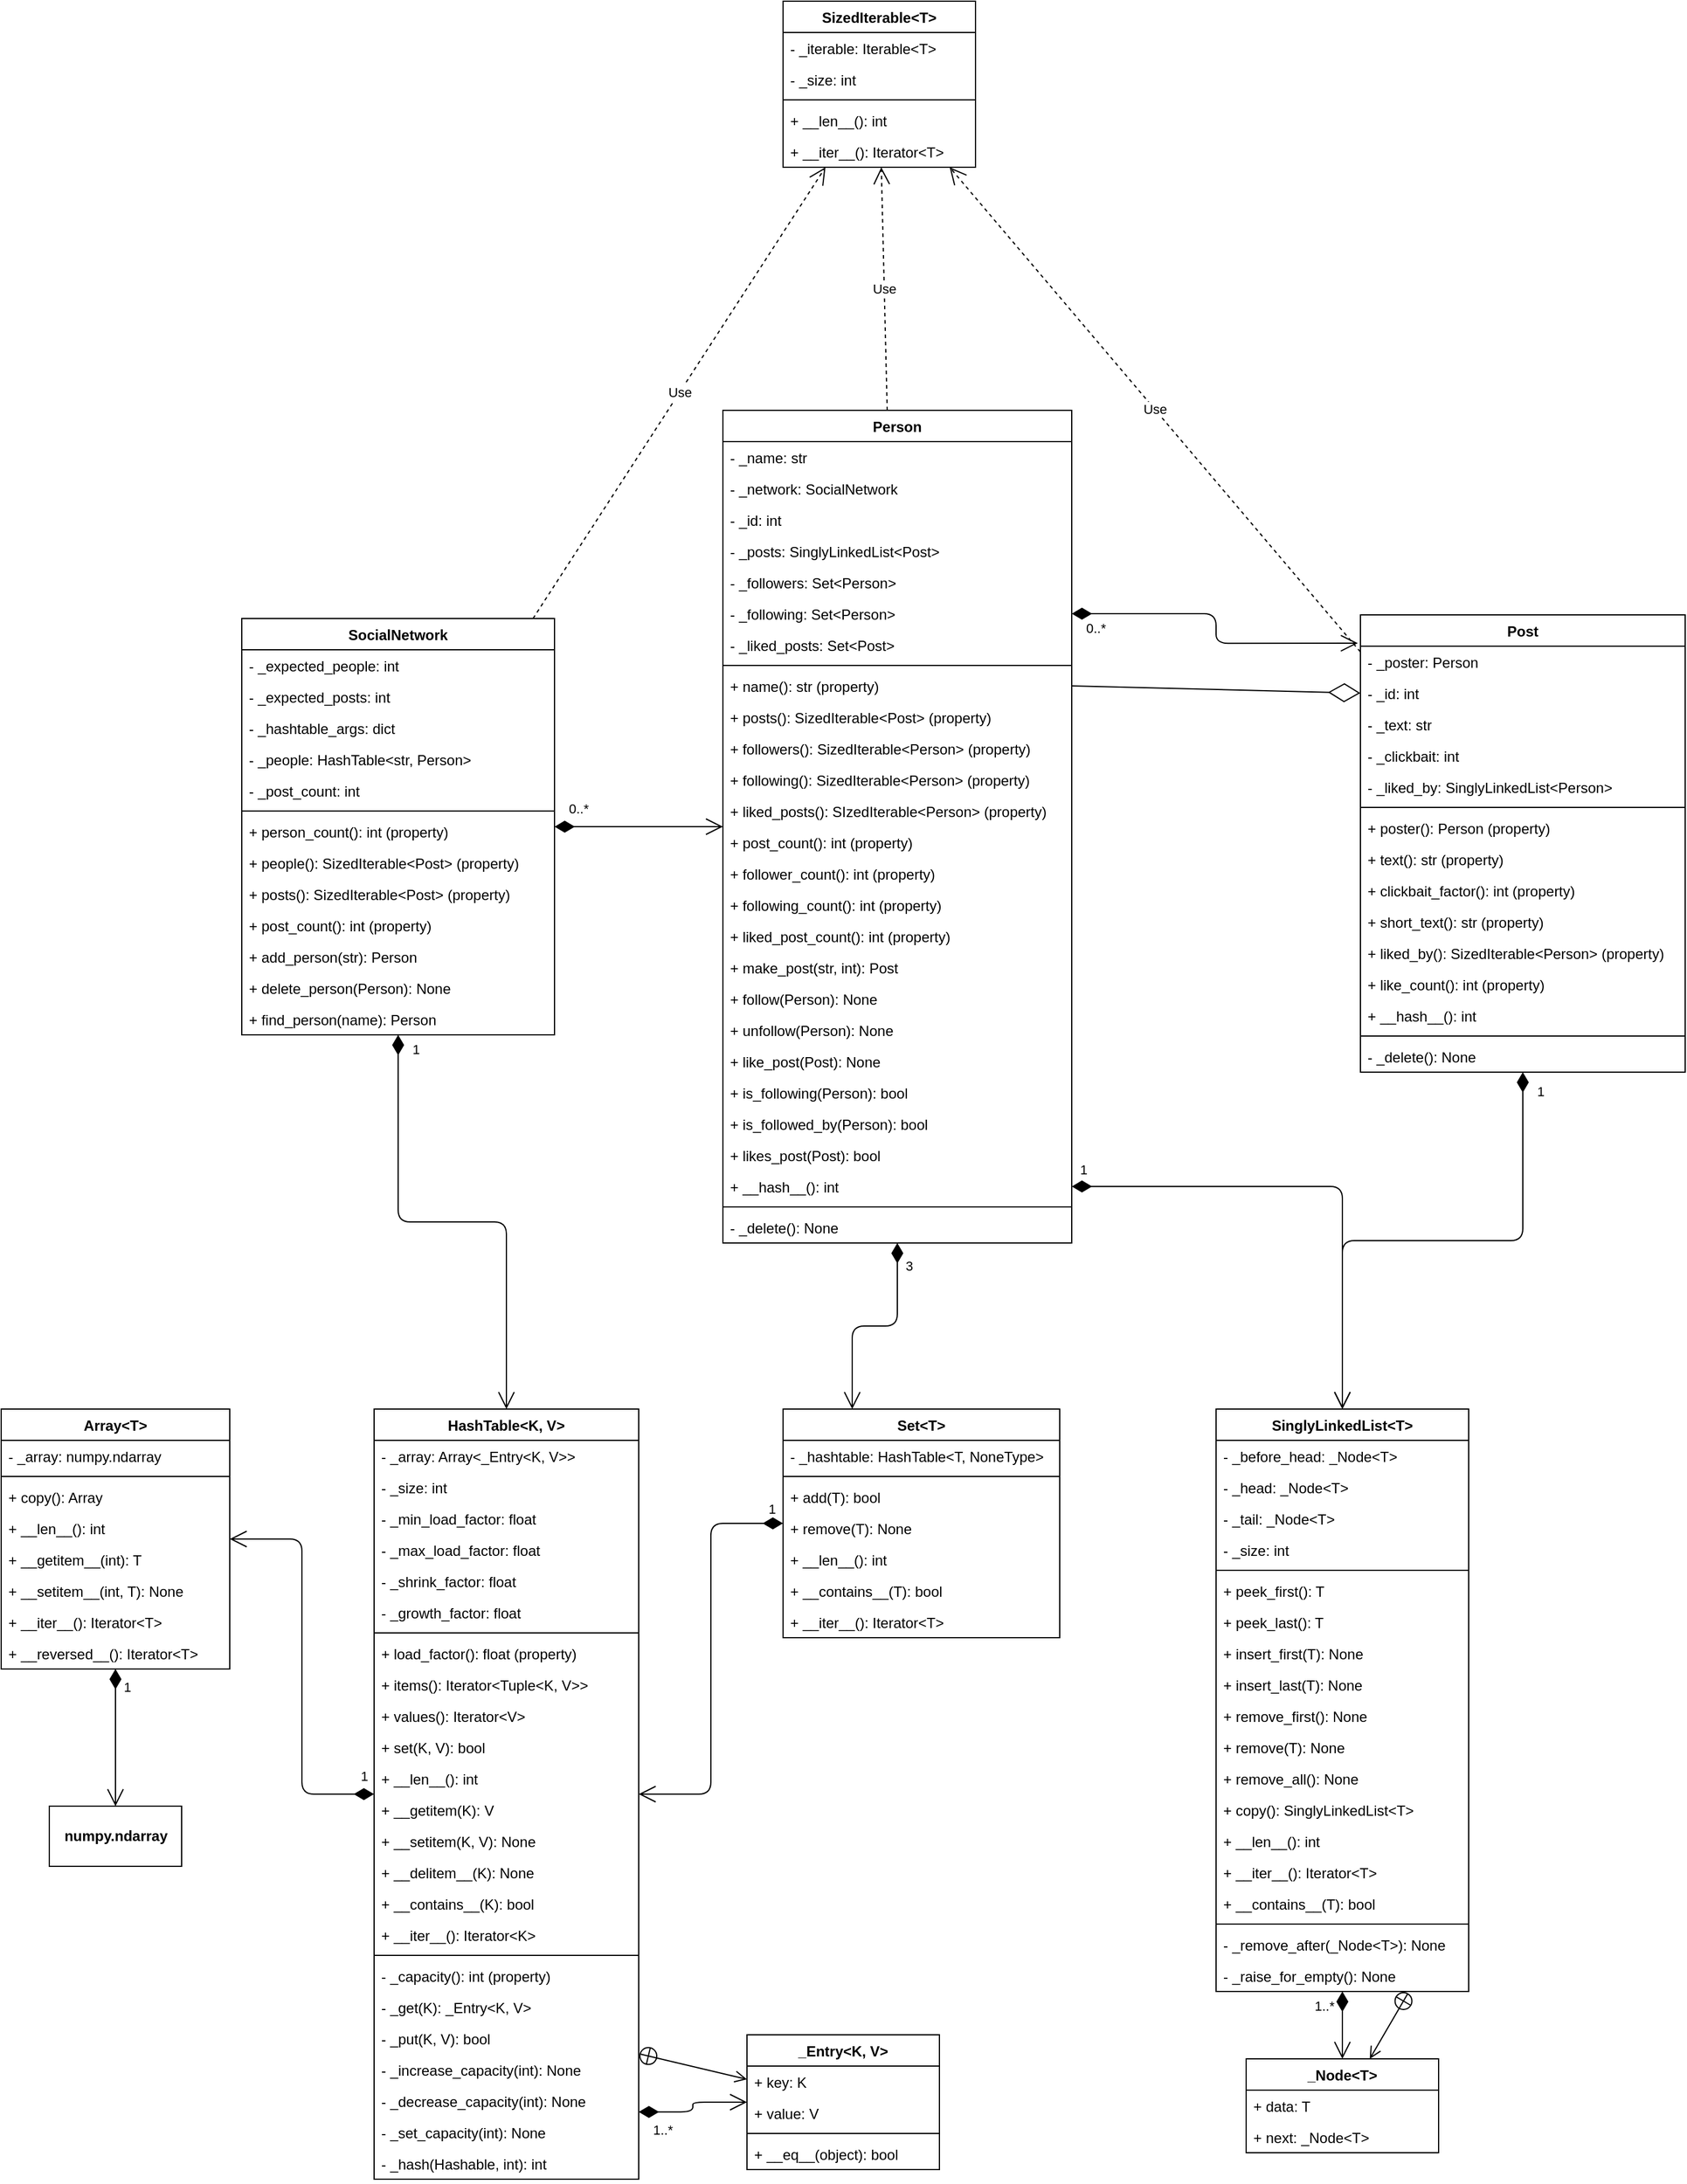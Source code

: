 <mxfile version="12.1.3" type="device" pages="1"><diagram id="WPP_JRbL6GSi4XcE4mVv" name="Page-1"><mxGraphModel dx="1750" dy="3039" grid="1" gridSize="10" guides="1" tooltips="1" connect="1" arrows="1" fold="1" page="1" pageScale="1" pageWidth="1654" pageHeight="1169" math="0" shadow="0"><root><mxCell id="0"/><mxCell id="1" parent="0"/><mxCell id="xbD-r_3EneXVvowaUuk--1" value="Array&lt;T&gt;" style="swimlane;fontStyle=1;align=center;verticalAlign=top;childLayout=stackLayout;horizontal=1;startSize=26;horizontalStack=0;resizeParent=1;resizeParentMax=0;resizeLast=0;collapsible=1;marginBottom=0;" parent="1" vertex="1"><mxGeometry x="130" y="480" width="190" height="216" as="geometry"/></mxCell><mxCell id="xbD-r_3EneXVvowaUuk--2" value="- _array: numpy.ndarray" style="text;strokeColor=none;fillColor=none;align=left;verticalAlign=top;spacingLeft=4;spacingRight=4;overflow=hidden;rotatable=0;points=[[0,0.5],[1,0.5]];portConstraint=eastwest;" parent="xbD-r_3EneXVvowaUuk--1" vertex="1"><mxGeometry y="26" width="190" height="26" as="geometry"/></mxCell><mxCell id="xbD-r_3EneXVvowaUuk--3" value="" style="line;strokeWidth=1;fillColor=none;align=left;verticalAlign=middle;spacingTop=-1;spacingLeft=3;spacingRight=3;rotatable=0;labelPosition=right;points=[];portConstraint=eastwest;" parent="xbD-r_3EneXVvowaUuk--1" vertex="1"><mxGeometry y="52" width="190" height="8" as="geometry"/></mxCell><mxCell id="xbD-r_3EneXVvowaUuk--4" value="+ copy(): Array" style="text;strokeColor=none;fillColor=none;align=left;verticalAlign=top;spacingLeft=4;spacingRight=4;overflow=hidden;rotatable=0;points=[[0,0.5],[1,0.5]];portConstraint=eastwest;" parent="xbD-r_3EneXVvowaUuk--1" vertex="1"><mxGeometry y="60" width="190" height="26" as="geometry"/></mxCell><mxCell id="xbD-r_3EneXVvowaUuk--5" value="+ __len__(): int" style="text;strokeColor=none;fillColor=none;align=left;verticalAlign=top;spacingLeft=4;spacingRight=4;overflow=hidden;rotatable=0;points=[[0,0.5],[1,0.5]];portConstraint=eastwest;" parent="xbD-r_3EneXVvowaUuk--1" vertex="1"><mxGeometry y="86" width="190" height="26" as="geometry"/></mxCell><mxCell id="xbD-r_3EneXVvowaUuk--6" value="+ __getitem__(int): T" style="text;strokeColor=none;fillColor=none;align=left;verticalAlign=top;spacingLeft=4;spacingRight=4;overflow=hidden;rotatable=0;points=[[0,0.5],[1,0.5]];portConstraint=eastwest;" parent="xbD-r_3EneXVvowaUuk--1" vertex="1"><mxGeometry y="112" width="190" height="26" as="geometry"/></mxCell><mxCell id="xbD-r_3EneXVvowaUuk--7" value="+ __setitem__(int, T): None" style="text;strokeColor=none;fillColor=none;align=left;verticalAlign=top;spacingLeft=4;spacingRight=4;overflow=hidden;rotatable=0;points=[[0,0.5],[1,0.5]];portConstraint=eastwest;" parent="xbD-r_3EneXVvowaUuk--1" vertex="1"><mxGeometry y="138" width="190" height="26" as="geometry"/></mxCell><mxCell id="xbD-r_3EneXVvowaUuk--8" value="+ __iter__(): Iterator&lt;T&gt;" style="text;strokeColor=none;fillColor=none;align=left;verticalAlign=top;spacingLeft=4;spacingRight=4;overflow=hidden;rotatable=0;points=[[0,0.5],[1,0.5]];portConstraint=eastwest;" parent="xbD-r_3EneXVvowaUuk--1" vertex="1"><mxGeometry y="164" width="190" height="26" as="geometry"/></mxCell><mxCell id="xbD-r_3EneXVvowaUuk--9" value="+ __reversed__(): Iterator&lt;T&gt;" style="text;strokeColor=none;fillColor=none;align=left;verticalAlign=top;spacingLeft=4;spacingRight=4;overflow=hidden;rotatable=0;points=[[0,0.5],[1,0.5]];portConstraint=eastwest;" parent="xbD-r_3EneXVvowaUuk--1" vertex="1"><mxGeometry y="190" width="190" height="26" as="geometry"/></mxCell><mxCell id="xbD-r_3EneXVvowaUuk--11" value="&lt;b&gt;numpy.ndarray&lt;/b&gt;" style="html=1;" parent="1" vertex="1"><mxGeometry x="170" y="810" width="110" height="50" as="geometry"/></mxCell><mxCell id="xbD-r_3EneXVvowaUuk--12" value="1" style="endArrow=open;html=1;endSize=12;startArrow=diamondThin;startSize=14;startFill=1;edgeStyle=orthogonalEdgeStyle;align=left;verticalAlign=bottom;" parent="1" source="xbD-r_3EneXVvowaUuk--1" target="xbD-r_3EneXVvowaUuk--11" edge="1"><mxGeometry x="-0.579" y="5" relative="1" as="geometry"><mxPoint x="90" y="440" as="sourcePoint"/><mxPoint x="250" y="440" as="targetPoint"/><mxPoint as="offset"/></mxGeometry></mxCell><mxCell id="xbD-r_3EneXVvowaUuk--13" value="_Entry&lt;K, V&gt;" style="swimlane;fontStyle=1;align=center;verticalAlign=top;childLayout=stackLayout;horizontal=1;startSize=26;horizontalStack=0;resizeParent=1;resizeParentMax=0;resizeLast=0;collapsible=1;marginBottom=0;" parent="1" vertex="1"><mxGeometry x="750" y="1000" width="160" height="112" as="geometry"/></mxCell><mxCell id="xbD-r_3EneXVvowaUuk--14" value="+ key: K" style="text;strokeColor=none;fillColor=none;align=left;verticalAlign=top;spacingLeft=4;spacingRight=4;overflow=hidden;rotatable=0;points=[[0,0.5],[1,0.5]];portConstraint=eastwest;" parent="xbD-r_3EneXVvowaUuk--13" vertex="1"><mxGeometry y="26" width="160" height="26" as="geometry"/></mxCell><mxCell id="xbD-r_3EneXVvowaUuk--17" value="+ value: V" style="text;strokeColor=none;fillColor=none;align=left;verticalAlign=top;spacingLeft=4;spacingRight=4;overflow=hidden;rotatable=0;points=[[0,0.5],[1,0.5]];portConstraint=eastwest;" parent="xbD-r_3EneXVvowaUuk--13" vertex="1"><mxGeometry y="52" width="160" height="26" as="geometry"/></mxCell><mxCell id="xbD-r_3EneXVvowaUuk--15" value="" style="line;strokeWidth=1;fillColor=none;align=left;verticalAlign=middle;spacingTop=-1;spacingLeft=3;spacingRight=3;rotatable=0;labelPosition=right;points=[];portConstraint=eastwest;" parent="xbD-r_3EneXVvowaUuk--13" vertex="1"><mxGeometry y="78" width="160" height="8" as="geometry"/></mxCell><mxCell id="xbD-r_3EneXVvowaUuk--16" value="+ __eq__(object): bool" style="text;strokeColor=none;fillColor=none;align=left;verticalAlign=top;spacingLeft=4;spacingRight=4;overflow=hidden;rotatable=0;points=[[0,0.5],[1,0.5]];portConstraint=eastwest;" parent="xbD-r_3EneXVvowaUuk--13" vertex="1"><mxGeometry y="86" width="160" height="26" as="geometry"/></mxCell><mxCell id="xbD-r_3EneXVvowaUuk--18" value="HashTable&lt;K, V&gt;" style="swimlane;fontStyle=1;align=center;verticalAlign=top;childLayout=stackLayout;horizontal=1;startSize=26;horizontalStack=0;resizeParent=1;resizeParentMax=0;resizeLast=0;collapsible=1;marginBottom=0;" parent="1" vertex="1"><mxGeometry x="440" y="480" width="220" height="640" as="geometry"/></mxCell><mxCell id="xbD-r_3EneXVvowaUuk--19" value="- _array: Array&lt;_Entry&lt;K, V&gt;&gt;" style="text;strokeColor=none;fillColor=none;align=left;verticalAlign=top;spacingLeft=4;spacingRight=4;overflow=hidden;rotatable=0;points=[[0,0.5],[1,0.5]];portConstraint=eastwest;" parent="xbD-r_3EneXVvowaUuk--18" vertex="1"><mxGeometry y="26" width="220" height="26" as="geometry"/></mxCell><mxCell id="xbD-r_3EneXVvowaUuk--24" value="- _size: int" style="text;strokeColor=none;fillColor=none;align=left;verticalAlign=top;spacingLeft=4;spacingRight=4;overflow=hidden;rotatable=0;points=[[0,0.5],[1,0.5]];portConstraint=eastwest;" parent="xbD-r_3EneXVvowaUuk--18" vertex="1"><mxGeometry y="52" width="220" height="26" as="geometry"/></mxCell><mxCell id="xbD-r_3EneXVvowaUuk--25" value="- _min_load_factor: float" style="text;strokeColor=none;fillColor=none;align=left;verticalAlign=top;spacingLeft=4;spacingRight=4;overflow=hidden;rotatable=0;points=[[0,0.5],[1,0.5]];portConstraint=eastwest;" parent="xbD-r_3EneXVvowaUuk--18" vertex="1"><mxGeometry y="78" width="220" height="26" as="geometry"/></mxCell><mxCell id="xbD-r_3EneXVvowaUuk--27" value="- _max_load_factor: float" style="text;strokeColor=none;fillColor=none;align=left;verticalAlign=top;spacingLeft=4;spacingRight=4;overflow=hidden;rotatable=0;points=[[0,0.5],[1,0.5]];portConstraint=eastwest;" parent="xbD-r_3EneXVvowaUuk--18" vertex="1"><mxGeometry y="104" width="220" height="26" as="geometry"/></mxCell><mxCell id="xbD-r_3EneXVvowaUuk--26" value="- _shrink_factor: float" style="text;strokeColor=none;fillColor=none;align=left;verticalAlign=top;spacingLeft=4;spacingRight=4;overflow=hidden;rotatable=0;points=[[0,0.5],[1,0.5]];portConstraint=eastwest;" parent="xbD-r_3EneXVvowaUuk--18" vertex="1"><mxGeometry y="130" width="220" height="26" as="geometry"/></mxCell><mxCell id="xbD-r_3EneXVvowaUuk--28" value="- _growth_factor: float" style="text;strokeColor=none;fillColor=none;align=left;verticalAlign=top;spacingLeft=4;spacingRight=4;overflow=hidden;rotatable=0;points=[[0,0.5],[1,0.5]];portConstraint=eastwest;" parent="xbD-r_3EneXVvowaUuk--18" vertex="1"><mxGeometry y="156" width="220" height="26" as="geometry"/></mxCell><mxCell id="xbD-r_3EneXVvowaUuk--20" value="" style="line;strokeWidth=1;fillColor=none;align=left;verticalAlign=middle;spacingTop=-1;spacingLeft=3;spacingRight=3;rotatable=0;labelPosition=right;points=[];portConstraint=eastwest;" parent="xbD-r_3EneXVvowaUuk--18" vertex="1"><mxGeometry y="182" width="220" height="8" as="geometry"/></mxCell><mxCell id="xbD-r_3EneXVvowaUuk--21" value="+ load_factor(): float (property)" style="text;strokeColor=none;fillColor=none;align=left;verticalAlign=top;spacingLeft=4;spacingRight=4;overflow=hidden;rotatable=0;points=[[0,0.5],[1,0.5]];portConstraint=eastwest;" parent="xbD-r_3EneXVvowaUuk--18" vertex="1"><mxGeometry y="190" width="220" height="26" as="geometry"/></mxCell><mxCell id="xbD-r_3EneXVvowaUuk--29" value="+ items(): Iterator&lt;Tuple&lt;K, V&gt;&gt;" style="text;strokeColor=none;fillColor=none;align=left;verticalAlign=top;spacingLeft=4;spacingRight=4;overflow=hidden;rotatable=0;points=[[0,0.5],[1,0.5]];portConstraint=eastwest;" parent="xbD-r_3EneXVvowaUuk--18" vertex="1"><mxGeometry y="216" width="220" height="26" as="geometry"/></mxCell><mxCell id="xbD-r_3EneXVvowaUuk--30" value="+ values(): Iterator&lt;V&gt;" style="text;strokeColor=none;fillColor=none;align=left;verticalAlign=top;spacingLeft=4;spacingRight=4;overflow=hidden;rotatable=0;points=[[0,0.5],[1,0.5]];portConstraint=eastwest;" parent="xbD-r_3EneXVvowaUuk--18" vertex="1"><mxGeometry y="242" width="220" height="26" as="geometry"/></mxCell><mxCell id="xbD-r_3EneXVvowaUuk--31" value="+ set(K, V): bool" style="text;strokeColor=none;fillColor=none;align=left;verticalAlign=top;spacingLeft=4;spacingRight=4;overflow=hidden;rotatable=0;points=[[0,0.5],[1,0.5]];portConstraint=eastwest;" parent="xbD-r_3EneXVvowaUuk--18" vertex="1"><mxGeometry y="268" width="220" height="26" as="geometry"/></mxCell><mxCell id="xbD-r_3EneXVvowaUuk--32" value="+ __len__(): int" style="text;strokeColor=none;fillColor=none;align=left;verticalAlign=top;spacingLeft=4;spacingRight=4;overflow=hidden;rotatable=0;points=[[0,0.5],[1,0.5]];portConstraint=eastwest;" parent="xbD-r_3EneXVvowaUuk--18" vertex="1"><mxGeometry y="294" width="220" height="26" as="geometry"/></mxCell><mxCell id="xbD-r_3EneXVvowaUuk--33" value="+ __getitem(K): V" style="text;strokeColor=none;fillColor=none;align=left;verticalAlign=top;spacingLeft=4;spacingRight=4;overflow=hidden;rotatable=0;points=[[0,0.5],[1,0.5]];portConstraint=eastwest;" parent="xbD-r_3EneXVvowaUuk--18" vertex="1"><mxGeometry y="320" width="220" height="26" as="geometry"/></mxCell><mxCell id="xbD-r_3EneXVvowaUuk--34" value="+ __setitem(K, V): None" style="text;strokeColor=none;fillColor=none;align=left;verticalAlign=top;spacingLeft=4;spacingRight=4;overflow=hidden;rotatable=0;points=[[0,0.5],[1,0.5]];portConstraint=eastwest;" parent="xbD-r_3EneXVvowaUuk--18" vertex="1"><mxGeometry y="346" width="220" height="26" as="geometry"/></mxCell><mxCell id="xbD-r_3EneXVvowaUuk--35" value="+ __delitem__(K): None" style="text;strokeColor=none;fillColor=none;align=left;verticalAlign=top;spacingLeft=4;spacingRight=4;overflow=hidden;rotatable=0;points=[[0,0.5],[1,0.5]];portConstraint=eastwest;" parent="xbD-r_3EneXVvowaUuk--18" vertex="1"><mxGeometry y="372" width="220" height="26" as="geometry"/></mxCell><mxCell id="xbD-r_3EneXVvowaUuk--36" value="+ __contains__(K): bool" style="text;strokeColor=none;fillColor=none;align=left;verticalAlign=top;spacingLeft=4;spacingRight=4;overflow=hidden;rotatable=0;points=[[0,0.5],[1,0.5]];portConstraint=eastwest;" parent="xbD-r_3EneXVvowaUuk--18" vertex="1"><mxGeometry y="398" width="220" height="26" as="geometry"/></mxCell><mxCell id="xbD-r_3EneXVvowaUuk--37" value="+ __iter__(): Iterator&lt;K&gt;" style="text;strokeColor=none;fillColor=none;align=left;verticalAlign=top;spacingLeft=4;spacingRight=4;overflow=hidden;rotatable=0;points=[[0,0.5],[1,0.5]];portConstraint=eastwest;" parent="xbD-r_3EneXVvowaUuk--18" vertex="1"><mxGeometry y="424" width="220" height="26" as="geometry"/></mxCell><mxCell id="Fyd6Sdb9RdVD-wltnx4k-40" value="" style="line;strokeWidth=1;fillColor=none;align=left;verticalAlign=middle;spacingTop=-1;spacingLeft=3;spacingRight=3;rotatable=0;labelPosition=right;points=[];portConstraint=eastwest;" vertex="1" parent="xbD-r_3EneXVvowaUuk--18"><mxGeometry y="450" width="220" height="8" as="geometry"/></mxCell><mxCell id="xbD-r_3EneXVvowaUuk--38" value="- _capacity(): int (property)" style="text;strokeColor=none;fillColor=none;align=left;verticalAlign=top;spacingLeft=4;spacingRight=4;overflow=hidden;rotatable=0;points=[[0,0.5],[1,0.5]];portConstraint=eastwest;" parent="xbD-r_3EneXVvowaUuk--18" vertex="1"><mxGeometry y="458" width="220" height="26" as="geometry"/></mxCell><mxCell id="xbD-r_3EneXVvowaUuk--39" value="- _get(K): _Entry&lt;K, V&gt;" style="text;strokeColor=none;fillColor=none;align=left;verticalAlign=top;spacingLeft=4;spacingRight=4;overflow=hidden;rotatable=0;points=[[0,0.5],[1,0.5]];portConstraint=eastwest;" parent="xbD-r_3EneXVvowaUuk--18" vertex="1"><mxGeometry y="484" width="220" height="26" as="geometry"/></mxCell><mxCell id="xbD-r_3EneXVvowaUuk--40" value="- _put(K, V): bool" style="text;strokeColor=none;fillColor=none;align=left;verticalAlign=top;spacingLeft=4;spacingRight=4;overflow=hidden;rotatable=0;points=[[0,0.5],[1,0.5]];portConstraint=eastwest;" parent="xbD-r_3EneXVvowaUuk--18" vertex="1"><mxGeometry y="510" width="220" height="26" as="geometry"/></mxCell><mxCell id="xbD-r_3EneXVvowaUuk--41" value="- _increase_capacity(int): None" style="text;strokeColor=none;fillColor=none;align=left;verticalAlign=top;spacingLeft=4;spacingRight=4;overflow=hidden;rotatable=0;points=[[0,0.5],[1,0.5]];portConstraint=eastwest;" parent="xbD-r_3EneXVvowaUuk--18" vertex="1"><mxGeometry y="536" width="220" height="26" as="geometry"/></mxCell><mxCell id="xbD-r_3EneXVvowaUuk--42" value="- _decrease_capacity(int): None" style="text;strokeColor=none;fillColor=none;align=left;verticalAlign=top;spacingLeft=4;spacingRight=4;overflow=hidden;rotatable=0;points=[[0,0.5],[1,0.5]];portConstraint=eastwest;" parent="xbD-r_3EneXVvowaUuk--18" vertex="1"><mxGeometry y="562" width="220" height="26" as="geometry"/></mxCell><mxCell id="xbD-r_3EneXVvowaUuk--43" value="- _set_capacity(int): None" style="text;strokeColor=none;fillColor=none;align=left;verticalAlign=top;spacingLeft=4;spacingRight=4;overflow=hidden;rotatable=0;points=[[0,0.5],[1,0.5]];portConstraint=eastwest;" parent="xbD-r_3EneXVvowaUuk--18" vertex="1"><mxGeometry y="588" width="220" height="26" as="geometry"/></mxCell><mxCell id="xbD-r_3EneXVvowaUuk--44" value="- _hash(Hashable, int): int" style="text;strokeColor=none;fillColor=none;align=left;verticalAlign=top;spacingLeft=4;spacingRight=4;overflow=hidden;rotatable=0;points=[[0,0.5],[1,0.5]];portConstraint=eastwest;" parent="xbD-r_3EneXVvowaUuk--18" vertex="1"><mxGeometry y="614" width="220" height="26" as="geometry"/></mxCell><mxCell id="xbD-r_3EneXVvowaUuk--22" value="" style="endArrow=open;startArrow=circlePlus;endFill=0;startFill=0;endSize=8;html=1;exitX=1.001;exitY=-0.008;exitDx=0;exitDy=0;exitPerimeter=0;" parent="1" source="xbD-r_3EneXVvowaUuk--41" target="xbD-r_3EneXVvowaUuk--13" edge="1"><mxGeometry width="160" relative="1" as="geometry"><mxPoint x="170" y="440" as="sourcePoint"/><mxPoint x="330" y="440" as="targetPoint"/></mxGeometry></mxCell><mxCell id="xbD-r_3EneXVvowaUuk--23" value="1" style="endArrow=open;html=1;endSize=12;startArrow=diamondThin;startSize=14;startFill=1;edgeStyle=orthogonalEdgeStyle;align=left;verticalAlign=bottom;" parent="1" source="xbD-r_3EneXVvowaUuk--18" target="xbD-r_3EneXVvowaUuk--1" edge="1"><mxGeometry x="-0.923" y="-6" relative="1" as="geometry"><mxPoint x="170" y="450" as="sourcePoint"/><mxPoint x="330" y="450" as="targetPoint"/><mxPoint as="offset"/></mxGeometry></mxCell><mxCell id="xbD-r_3EneXVvowaUuk--45" value="1..*" style="endArrow=open;html=1;endSize=12;startArrow=diamondThin;startSize=14;startFill=1;edgeStyle=orthogonalEdgeStyle;align=left;verticalAlign=bottom;exitX=1;exitY=0.849;exitDx=0;exitDy=0;exitPerimeter=0;" parent="1" source="xbD-r_3EneXVvowaUuk--42" target="xbD-r_3EneXVvowaUuk--13" edge="1"><mxGeometry x="-0.782" y="-24" relative="1" as="geometry"><mxPoint x="440" y="1000" as="sourcePoint"/><mxPoint x="620" y="270" as="targetPoint"/><mxPoint as="offset"/></mxGeometry></mxCell><mxCell id="xbD-r_3EneXVvowaUuk--46" value="Set&lt;T&gt;" style="swimlane;fontStyle=1;align=center;verticalAlign=top;childLayout=stackLayout;horizontal=1;startSize=26;horizontalStack=0;resizeParent=1;resizeParentMax=0;resizeLast=0;collapsible=1;marginBottom=0;" parent="1" vertex="1"><mxGeometry x="780" y="480" width="230" height="190" as="geometry"/></mxCell><mxCell id="xbD-r_3EneXVvowaUuk--47" value="- _hashtable: HashTable&lt;T, NoneType&gt;" style="text;strokeColor=none;fillColor=none;align=left;verticalAlign=top;spacingLeft=4;spacingRight=4;overflow=hidden;rotatable=0;points=[[0,0.5],[1,0.5]];portConstraint=eastwest;" parent="xbD-r_3EneXVvowaUuk--46" vertex="1"><mxGeometry y="26" width="230" height="26" as="geometry"/></mxCell><mxCell id="xbD-r_3EneXVvowaUuk--48" value="" style="line;strokeWidth=1;fillColor=none;align=left;verticalAlign=middle;spacingTop=-1;spacingLeft=3;spacingRight=3;rotatable=0;labelPosition=right;points=[];portConstraint=eastwest;" parent="xbD-r_3EneXVvowaUuk--46" vertex="1"><mxGeometry y="52" width="230" height="8" as="geometry"/></mxCell><mxCell id="xbD-r_3EneXVvowaUuk--49" value="+ add(T): bool" style="text;strokeColor=none;fillColor=none;align=left;verticalAlign=top;spacingLeft=4;spacingRight=4;overflow=hidden;rotatable=0;points=[[0,0.5],[1,0.5]];portConstraint=eastwest;" parent="xbD-r_3EneXVvowaUuk--46" vertex="1"><mxGeometry y="60" width="230" height="26" as="geometry"/></mxCell><mxCell id="xbD-r_3EneXVvowaUuk--51" value="+ remove(T): None" style="text;strokeColor=none;fillColor=none;align=left;verticalAlign=top;spacingLeft=4;spacingRight=4;overflow=hidden;rotatable=0;points=[[0,0.5],[1,0.5]];portConstraint=eastwest;" parent="xbD-r_3EneXVvowaUuk--46" vertex="1"><mxGeometry y="86" width="230" height="26" as="geometry"/></mxCell><mxCell id="xbD-r_3EneXVvowaUuk--52" value="+ __len__(): int" style="text;strokeColor=none;fillColor=none;align=left;verticalAlign=top;spacingLeft=4;spacingRight=4;overflow=hidden;rotatable=0;points=[[0,0.5],[1,0.5]];portConstraint=eastwest;" parent="xbD-r_3EneXVvowaUuk--46" vertex="1"><mxGeometry y="112" width="230" height="26" as="geometry"/></mxCell><mxCell id="xbD-r_3EneXVvowaUuk--53" value="+ __contains__(T): bool" style="text;strokeColor=none;fillColor=none;align=left;verticalAlign=top;spacingLeft=4;spacingRight=4;overflow=hidden;rotatable=0;points=[[0,0.5],[1,0.5]];portConstraint=eastwest;" parent="xbD-r_3EneXVvowaUuk--46" vertex="1"><mxGeometry y="138" width="230" height="26" as="geometry"/></mxCell><mxCell id="xbD-r_3EneXVvowaUuk--54" value="+ __iter__(): Iterator&lt;T&gt;" style="text;strokeColor=none;fillColor=none;align=left;verticalAlign=top;spacingLeft=4;spacingRight=4;overflow=hidden;rotatable=0;points=[[0,0.5],[1,0.5]];portConstraint=eastwest;" parent="xbD-r_3EneXVvowaUuk--46" vertex="1"><mxGeometry y="164" width="230" height="26" as="geometry"/></mxCell><mxCell id="xbD-r_3EneXVvowaUuk--50" value="1" style="endArrow=open;html=1;endSize=12;startArrow=diamondThin;startSize=14;startFill=1;edgeStyle=orthogonalEdgeStyle;align=left;verticalAlign=bottom;" parent="1" source="xbD-r_3EneXVvowaUuk--46" target="xbD-r_3EneXVvowaUuk--18" edge="1"><mxGeometry x="-0.915" y="-3" relative="1" as="geometry"><mxPoint x="860" y="400" as="sourcePoint"/><mxPoint x="660" y="1000" as="targetPoint"/><mxPoint as="offset"/></mxGeometry></mxCell><mxCell id="xbD-r_3EneXVvowaUuk--55" value="SinglyLinkedList&lt;T&gt;" style="swimlane;fontStyle=1;align=center;verticalAlign=top;childLayout=stackLayout;horizontal=1;startSize=26;horizontalStack=0;resizeParent=1;resizeParentMax=0;resizeLast=0;collapsible=1;marginBottom=0;" parent="1" vertex="1"><mxGeometry x="1140" y="480" width="210" height="484" as="geometry"/></mxCell><mxCell id="xbD-r_3EneXVvowaUuk--56" value="- _before_head: _Node&lt;T&gt;" style="text;strokeColor=none;fillColor=none;align=left;verticalAlign=top;spacingLeft=4;spacingRight=4;overflow=hidden;rotatable=0;points=[[0,0.5],[1,0.5]];portConstraint=eastwest;" parent="xbD-r_3EneXVvowaUuk--55" vertex="1"><mxGeometry y="26" width="210" height="26" as="geometry"/></mxCell><mxCell id="xbD-r_3EneXVvowaUuk--65" value="- _head: _Node&lt;T&gt;" style="text;strokeColor=none;fillColor=none;align=left;verticalAlign=top;spacingLeft=4;spacingRight=4;overflow=hidden;rotatable=0;points=[[0,0.5],[1,0.5]];portConstraint=eastwest;" parent="xbD-r_3EneXVvowaUuk--55" vertex="1"><mxGeometry y="52" width="210" height="26" as="geometry"/></mxCell><mxCell id="xbD-r_3EneXVvowaUuk--67" value="- _tail: _Node&lt;T&gt;" style="text;strokeColor=none;fillColor=none;align=left;verticalAlign=top;spacingLeft=4;spacingRight=4;overflow=hidden;rotatable=0;points=[[0,0.5],[1,0.5]];portConstraint=eastwest;" parent="xbD-r_3EneXVvowaUuk--55" vertex="1"><mxGeometry y="78" width="210" height="26" as="geometry"/></mxCell><mxCell id="xbD-r_3EneXVvowaUuk--66" value="- _size: int" style="text;strokeColor=none;fillColor=none;align=left;verticalAlign=top;spacingLeft=4;spacingRight=4;overflow=hidden;rotatable=0;points=[[0,0.5],[1,0.5]];portConstraint=eastwest;" parent="xbD-r_3EneXVvowaUuk--55" vertex="1"><mxGeometry y="104" width="210" height="26" as="geometry"/></mxCell><mxCell id="xbD-r_3EneXVvowaUuk--57" value="" style="line;strokeWidth=1;fillColor=none;align=left;verticalAlign=middle;spacingTop=-1;spacingLeft=3;spacingRight=3;rotatable=0;labelPosition=right;points=[];portConstraint=eastwest;" parent="xbD-r_3EneXVvowaUuk--55" vertex="1"><mxGeometry y="130" width="210" height="8" as="geometry"/></mxCell><mxCell id="xbD-r_3EneXVvowaUuk--58" value="+ peek_first(): T" style="text;strokeColor=none;fillColor=none;align=left;verticalAlign=top;spacingLeft=4;spacingRight=4;overflow=hidden;rotatable=0;points=[[0,0.5],[1,0.5]];portConstraint=eastwest;" parent="xbD-r_3EneXVvowaUuk--55" vertex="1"><mxGeometry y="138" width="210" height="26" as="geometry"/></mxCell><mxCell id="xbD-r_3EneXVvowaUuk--68" value="+ peek_last(): T" style="text;strokeColor=none;fillColor=none;align=left;verticalAlign=top;spacingLeft=4;spacingRight=4;overflow=hidden;rotatable=0;points=[[0,0.5],[1,0.5]];portConstraint=eastwest;" parent="xbD-r_3EneXVvowaUuk--55" vertex="1"><mxGeometry y="164" width="210" height="26" as="geometry"/></mxCell><mxCell id="xbD-r_3EneXVvowaUuk--69" value="+ insert_first(T): None" style="text;strokeColor=none;fillColor=none;align=left;verticalAlign=top;spacingLeft=4;spacingRight=4;overflow=hidden;rotatable=0;points=[[0,0.5],[1,0.5]];portConstraint=eastwest;" parent="xbD-r_3EneXVvowaUuk--55" vertex="1"><mxGeometry y="190" width="210" height="26" as="geometry"/></mxCell><mxCell id="xbD-r_3EneXVvowaUuk--70" value="+ insert_last(T): None" style="text;strokeColor=none;fillColor=none;align=left;verticalAlign=top;spacingLeft=4;spacingRight=4;overflow=hidden;rotatable=0;points=[[0,0.5],[1,0.5]];portConstraint=eastwest;" parent="xbD-r_3EneXVvowaUuk--55" vertex="1"><mxGeometry y="216" width="210" height="26" as="geometry"/></mxCell><mxCell id="xbD-r_3EneXVvowaUuk--71" value="+ remove_first(): None" style="text;strokeColor=none;fillColor=none;align=left;verticalAlign=top;spacingLeft=4;spacingRight=4;overflow=hidden;rotatable=0;points=[[0,0.5],[1,0.5]];portConstraint=eastwest;" parent="xbD-r_3EneXVvowaUuk--55" vertex="1"><mxGeometry y="242" width="210" height="26" as="geometry"/></mxCell><mxCell id="xbD-r_3EneXVvowaUuk--72" value="+ remove(T): None" style="text;strokeColor=none;fillColor=none;align=left;verticalAlign=top;spacingLeft=4;spacingRight=4;overflow=hidden;rotatable=0;points=[[0,0.5],[1,0.5]];portConstraint=eastwest;" parent="xbD-r_3EneXVvowaUuk--55" vertex="1"><mxGeometry y="268" width="210" height="26" as="geometry"/></mxCell><mxCell id="xbD-r_3EneXVvowaUuk--73" value="+ remove_all(): None" style="text;strokeColor=none;fillColor=none;align=left;verticalAlign=top;spacingLeft=4;spacingRight=4;overflow=hidden;rotatable=0;points=[[0,0.5],[1,0.5]];portConstraint=eastwest;" parent="xbD-r_3EneXVvowaUuk--55" vertex="1"><mxGeometry y="294" width="210" height="26" as="geometry"/></mxCell><mxCell id="xbD-r_3EneXVvowaUuk--75" value="+ copy(): SinglyLinkedList&lt;T&gt;" style="text;strokeColor=none;fillColor=none;align=left;verticalAlign=top;spacingLeft=4;spacingRight=4;overflow=hidden;rotatable=0;points=[[0,0.5],[1,0.5]];portConstraint=eastwest;" parent="xbD-r_3EneXVvowaUuk--55" vertex="1"><mxGeometry y="320" width="210" height="26" as="geometry"/></mxCell><mxCell id="xbD-r_3EneXVvowaUuk--74" value="+ __len__(): int" style="text;strokeColor=none;fillColor=none;align=left;verticalAlign=top;spacingLeft=4;spacingRight=4;overflow=hidden;rotatable=0;points=[[0,0.5],[1,0.5]];portConstraint=eastwest;" parent="xbD-r_3EneXVvowaUuk--55" vertex="1"><mxGeometry y="346" width="210" height="26" as="geometry"/></mxCell><mxCell id="xbD-r_3EneXVvowaUuk--76" value="+ __iter__(): Iterator&lt;T&gt;" style="text;strokeColor=none;fillColor=none;align=left;verticalAlign=top;spacingLeft=4;spacingRight=4;overflow=hidden;rotatable=0;points=[[0,0.5],[1,0.5]];portConstraint=eastwest;" parent="xbD-r_3EneXVvowaUuk--55" vertex="1"><mxGeometry y="372" width="210" height="26" as="geometry"/></mxCell><mxCell id="xbD-r_3EneXVvowaUuk--77" value="+ __contains__(T): bool" style="text;strokeColor=none;fillColor=none;align=left;verticalAlign=top;spacingLeft=4;spacingRight=4;overflow=hidden;rotatable=0;points=[[0,0.5],[1,0.5]];portConstraint=eastwest;" parent="xbD-r_3EneXVvowaUuk--55" vertex="1"><mxGeometry y="398" width="210" height="26" as="geometry"/></mxCell><mxCell id="Fyd6Sdb9RdVD-wltnx4k-41" value="" style="line;strokeWidth=1;fillColor=none;align=left;verticalAlign=middle;spacingTop=-1;spacingLeft=3;spacingRight=3;rotatable=0;labelPosition=right;points=[];portConstraint=eastwest;" vertex="1" parent="xbD-r_3EneXVvowaUuk--55"><mxGeometry y="424" width="210" height="8" as="geometry"/></mxCell><mxCell id="xbD-r_3EneXVvowaUuk--78" value="- _remove_after(_Node&lt;T&gt;): None" style="text;strokeColor=none;fillColor=none;align=left;verticalAlign=top;spacingLeft=4;spacingRight=4;overflow=hidden;rotatable=0;points=[[0,0.5],[1,0.5]];portConstraint=eastwest;" parent="xbD-r_3EneXVvowaUuk--55" vertex="1"><mxGeometry y="432" width="210" height="26" as="geometry"/></mxCell><mxCell id="xbD-r_3EneXVvowaUuk--79" value="- _raise_for_empty(): None" style="text;strokeColor=none;fillColor=none;align=left;verticalAlign=top;spacingLeft=4;spacingRight=4;overflow=hidden;rotatable=0;points=[[0,0.5],[1,0.5]];portConstraint=eastwest;" parent="xbD-r_3EneXVvowaUuk--55" vertex="1"><mxGeometry y="458" width="210" height="26" as="geometry"/></mxCell><mxCell id="xbD-r_3EneXVvowaUuk--59" value="_Node&lt;T&gt;" style="swimlane;fontStyle=1;align=center;verticalAlign=top;childLayout=stackLayout;horizontal=1;startSize=26;horizontalStack=0;resizeParent=1;resizeParentMax=0;resizeLast=0;collapsible=1;marginBottom=0;" parent="1" vertex="1"><mxGeometry x="1165" y="1020" width="160" height="78" as="geometry"/></mxCell><mxCell id="xbD-r_3EneXVvowaUuk--60" value="+ data: T" style="text;strokeColor=none;fillColor=none;align=left;verticalAlign=top;spacingLeft=4;spacingRight=4;overflow=hidden;rotatable=0;points=[[0,0.5],[1,0.5]];portConstraint=eastwest;" parent="xbD-r_3EneXVvowaUuk--59" vertex="1"><mxGeometry y="26" width="160" height="26" as="geometry"/></mxCell><mxCell id="xbD-r_3EneXVvowaUuk--63" value="+ next: _Node&lt;T&gt;" style="text;strokeColor=none;fillColor=none;align=left;verticalAlign=top;spacingLeft=4;spacingRight=4;overflow=hidden;rotatable=0;points=[[0,0.5],[1,0.5]];portConstraint=eastwest;" parent="xbD-r_3EneXVvowaUuk--59" vertex="1"><mxGeometry y="52" width="160" height="26" as="geometry"/></mxCell><mxCell id="xbD-r_3EneXVvowaUuk--64" value="" style="endArrow=open;startArrow=circlePlus;endFill=0;startFill=0;endSize=8;html=1;exitX=0.761;exitY=1.041;exitDx=0;exitDy=0;exitPerimeter=0;" parent="1" source="xbD-r_3EneXVvowaUuk--79" target="xbD-r_3EneXVvowaUuk--59" edge="1"><mxGeometry width="160" relative="1" as="geometry"><mxPoint x="1190" y="490" as="sourcePoint"/><mxPoint x="1350" y="490" as="targetPoint"/></mxGeometry></mxCell><mxCell id="Fyd6Sdb9RdVD-wltnx4k-1" value="Person" style="swimlane;fontStyle=1;align=center;verticalAlign=top;childLayout=stackLayout;horizontal=1;startSize=26;horizontalStack=0;resizeParent=1;resizeParentMax=0;resizeLast=0;collapsible=1;marginBottom=0;" vertex="1" parent="1"><mxGeometry x="730" y="-350" width="290" height="692" as="geometry"/></mxCell><mxCell id="Fyd6Sdb9RdVD-wltnx4k-2" value="- _name: str" style="text;strokeColor=none;fillColor=none;align=left;verticalAlign=top;spacingLeft=4;spacingRight=4;overflow=hidden;rotatable=0;points=[[0,0.5],[1,0.5]];portConstraint=eastwest;" vertex="1" parent="Fyd6Sdb9RdVD-wltnx4k-1"><mxGeometry y="26" width="290" height="26" as="geometry"/></mxCell><mxCell id="Fyd6Sdb9RdVD-wltnx4k-5" value="- _network: SocialNetwork" style="text;strokeColor=none;fillColor=none;align=left;verticalAlign=top;spacingLeft=4;spacingRight=4;overflow=hidden;rotatable=0;points=[[0,0.5],[1,0.5]];portConstraint=eastwest;" vertex="1" parent="Fyd6Sdb9RdVD-wltnx4k-1"><mxGeometry y="52" width="290" height="26" as="geometry"/></mxCell><mxCell id="Fyd6Sdb9RdVD-wltnx4k-6" value="- _id: int" style="text;strokeColor=none;fillColor=none;align=left;verticalAlign=top;spacingLeft=4;spacingRight=4;overflow=hidden;rotatable=0;points=[[0,0.5],[1,0.5]];portConstraint=eastwest;" vertex="1" parent="Fyd6Sdb9RdVD-wltnx4k-1"><mxGeometry y="78" width="290" height="26" as="geometry"/></mxCell><mxCell id="Fyd6Sdb9RdVD-wltnx4k-7" value="- _posts: SinglyLinkedList&lt;Post&gt;" style="text;strokeColor=none;fillColor=none;align=left;verticalAlign=top;spacingLeft=4;spacingRight=4;overflow=hidden;rotatable=0;points=[[0,0.5],[1,0.5]];portConstraint=eastwest;" vertex="1" parent="Fyd6Sdb9RdVD-wltnx4k-1"><mxGeometry y="104" width="290" height="26" as="geometry"/></mxCell><mxCell id="Fyd6Sdb9RdVD-wltnx4k-8" value="- _followers: Set&lt;Person&gt;" style="text;strokeColor=none;fillColor=none;align=left;verticalAlign=top;spacingLeft=4;spacingRight=4;overflow=hidden;rotatable=0;points=[[0,0.5],[1,0.5]];portConstraint=eastwest;" vertex="1" parent="Fyd6Sdb9RdVD-wltnx4k-1"><mxGeometry y="130" width="290" height="26" as="geometry"/></mxCell><mxCell id="Fyd6Sdb9RdVD-wltnx4k-9" value="- _following: Set&lt;Person&gt;" style="text;strokeColor=none;fillColor=none;align=left;verticalAlign=top;spacingLeft=4;spacingRight=4;overflow=hidden;rotatable=0;points=[[0,0.5],[1,0.5]];portConstraint=eastwest;" vertex="1" parent="Fyd6Sdb9RdVD-wltnx4k-1"><mxGeometry y="156" width="290" height="26" as="geometry"/></mxCell><mxCell id="Fyd6Sdb9RdVD-wltnx4k-10" value="- _liked_posts: Set&lt;Post&gt;" style="text;strokeColor=none;fillColor=none;align=left;verticalAlign=top;spacingLeft=4;spacingRight=4;overflow=hidden;rotatable=0;points=[[0,0.5],[1,0.5]];portConstraint=eastwest;" vertex="1" parent="Fyd6Sdb9RdVD-wltnx4k-1"><mxGeometry y="182" width="290" height="26" as="geometry"/></mxCell><mxCell id="Fyd6Sdb9RdVD-wltnx4k-3" value="" style="line;strokeWidth=1;fillColor=none;align=left;verticalAlign=middle;spacingTop=-1;spacingLeft=3;spacingRight=3;rotatable=0;labelPosition=right;points=[];portConstraint=eastwest;" vertex="1" parent="Fyd6Sdb9RdVD-wltnx4k-1"><mxGeometry y="208" width="290" height="8" as="geometry"/></mxCell><mxCell id="Fyd6Sdb9RdVD-wltnx4k-4" value="+ name(): str (property)" style="text;strokeColor=none;fillColor=none;align=left;verticalAlign=top;spacingLeft=4;spacingRight=4;overflow=hidden;rotatable=0;points=[[0,0.5],[1,0.5]];portConstraint=eastwest;" vertex="1" parent="Fyd6Sdb9RdVD-wltnx4k-1"><mxGeometry y="216" width="290" height="26" as="geometry"/></mxCell><mxCell id="Fyd6Sdb9RdVD-wltnx4k-17" value="+ posts(): SizedIterable&lt;Post&gt; (property)" style="text;strokeColor=none;fillColor=none;align=left;verticalAlign=top;spacingLeft=4;spacingRight=4;overflow=hidden;rotatable=0;points=[[0,0.5],[1,0.5]];portConstraint=eastwest;" vertex="1" parent="Fyd6Sdb9RdVD-wltnx4k-1"><mxGeometry y="242" width="290" height="26" as="geometry"/></mxCell><mxCell id="Fyd6Sdb9RdVD-wltnx4k-18" value="+ followers(): SizedIterable&lt;Person&gt; (property)" style="text;strokeColor=none;fillColor=none;align=left;verticalAlign=top;spacingLeft=4;spacingRight=4;overflow=hidden;rotatable=0;points=[[0,0.5],[1,0.5]];portConstraint=eastwest;" vertex="1" parent="Fyd6Sdb9RdVD-wltnx4k-1"><mxGeometry y="268" width="290" height="26" as="geometry"/></mxCell><mxCell id="Fyd6Sdb9RdVD-wltnx4k-19" value="+ following(): SizedIterable&lt;Person&gt; (property)" style="text;strokeColor=none;fillColor=none;align=left;verticalAlign=top;spacingLeft=4;spacingRight=4;overflow=hidden;rotatable=0;points=[[0,0.5],[1,0.5]];portConstraint=eastwest;" vertex="1" parent="Fyd6Sdb9RdVD-wltnx4k-1"><mxGeometry y="294" width="290" height="26" as="geometry"/></mxCell><mxCell id="Fyd6Sdb9RdVD-wltnx4k-20" value="+ liked_posts(): SIzedIterable&lt;Person&gt; (property)" style="text;strokeColor=none;fillColor=none;align=left;verticalAlign=top;spacingLeft=4;spacingRight=4;overflow=hidden;rotatable=0;points=[[0,0.5],[1,0.5]];portConstraint=eastwest;" vertex="1" parent="Fyd6Sdb9RdVD-wltnx4k-1"><mxGeometry y="320" width="290" height="26" as="geometry"/></mxCell><mxCell id="Fyd6Sdb9RdVD-wltnx4k-21" value="+ post_count(): int (property)" style="text;strokeColor=none;fillColor=none;align=left;verticalAlign=top;spacingLeft=4;spacingRight=4;overflow=hidden;rotatable=0;points=[[0,0.5],[1,0.5]];portConstraint=eastwest;" vertex="1" parent="Fyd6Sdb9RdVD-wltnx4k-1"><mxGeometry y="346" width="290" height="26" as="geometry"/></mxCell><mxCell id="Fyd6Sdb9RdVD-wltnx4k-22" value="+ follower_count(): int (property)" style="text;strokeColor=none;fillColor=none;align=left;verticalAlign=top;spacingLeft=4;spacingRight=4;overflow=hidden;rotatable=0;points=[[0,0.5],[1,0.5]];portConstraint=eastwest;" vertex="1" parent="Fyd6Sdb9RdVD-wltnx4k-1"><mxGeometry y="372" width="290" height="26" as="geometry"/></mxCell><mxCell id="Fyd6Sdb9RdVD-wltnx4k-23" value="+ following_count(): int (property)" style="text;strokeColor=none;fillColor=none;align=left;verticalAlign=top;spacingLeft=4;spacingRight=4;overflow=hidden;rotatable=0;points=[[0,0.5],[1,0.5]];portConstraint=eastwest;" vertex="1" parent="Fyd6Sdb9RdVD-wltnx4k-1"><mxGeometry y="398" width="290" height="26" as="geometry"/></mxCell><mxCell id="Fyd6Sdb9RdVD-wltnx4k-24" value="+ liked_post_count(): int (property)" style="text;strokeColor=none;fillColor=none;align=left;verticalAlign=top;spacingLeft=4;spacingRight=4;overflow=hidden;rotatable=0;points=[[0,0.5],[1,0.5]];portConstraint=eastwest;" vertex="1" parent="Fyd6Sdb9RdVD-wltnx4k-1"><mxGeometry y="424" width="290" height="26" as="geometry"/></mxCell><mxCell id="Fyd6Sdb9RdVD-wltnx4k-25" value="+ make_post(str, int): Post" style="text;strokeColor=none;fillColor=none;align=left;verticalAlign=top;spacingLeft=4;spacingRight=4;overflow=hidden;rotatable=0;points=[[0,0.5],[1,0.5]];portConstraint=eastwest;" vertex="1" parent="Fyd6Sdb9RdVD-wltnx4k-1"><mxGeometry y="450" width="290" height="26" as="geometry"/></mxCell><mxCell id="Fyd6Sdb9RdVD-wltnx4k-26" value="+ follow(Person): None" style="text;strokeColor=none;fillColor=none;align=left;verticalAlign=top;spacingLeft=4;spacingRight=4;overflow=hidden;rotatable=0;points=[[0,0.5],[1,0.5]];portConstraint=eastwest;" vertex="1" parent="Fyd6Sdb9RdVD-wltnx4k-1"><mxGeometry y="476" width="290" height="26" as="geometry"/></mxCell><mxCell id="Fyd6Sdb9RdVD-wltnx4k-27" value="+ unfollow(Person): None" style="text;strokeColor=none;fillColor=none;align=left;verticalAlign=top;spacingLeft=4;spacingRight=4;overflow=hidden;rotatable=0;points=[[0,0.5],[1,0.5]];portConstraint=eastwest;" vertex="1" parent="Fyd6Sdb9RdVD-wltnx4k-1"><mxGeometry y="502" width="290" height="26" as="geometry"/></mxCell><mxCell id="Fyd6Sdb9RdVD-wltnx4k-28" value="+ like_post(Post): None" style="text;strokeColor=none;fillColor=none;align=left;verticalAlign=top;spacingLeft=4;spacingRight=4;overflow=hidden;rotatable=0;points=[[0,0.5],[1,0.5]];portConstraint=eastwest;" vertex="1" parent="Fyd6Sdb9RdVD-wltnx4k-1"><mxGeometry y="528" width="290" height="26" as="geometry"/></mxCell><mxCell id="Fyd6Sdb9RdVD-wltnx4k-29" value="+ is_following(Person): bool" style="text;strokeColor=none;fillColor=none;align=left;verticalAlign=top;spacingLeft=4;spacingRight=4;overflow=hidden;rotatable=0;points=[[0,0.5],[1,0.5]];portConstraint=eastwest;" vertex="1" parent="Fyd6Sdb9RdVD-wltnx4k-1"><mxGeometry y="554" width="290" height="26" as="geometry"/></mxCell><mxCell id="Fyd6Sdb9RdVD-wltnx4k-30" value="+ is_followed_by(Person): bool" style="text;strokeColor=none;fillColor=none;align=left;verticalAlign=top;spacingLeft=4;spacingRight=4;overflow=hidden;rotatable=0;points=[[0,0.5],[1,0.5]];portConstraint=eastwest;" vertex="1" parent="Fyd6Sdb9RdVD-wltnx4k-1"><mxGeometry y="580" width="290" height="26" as="geometry"/></mxCell><mxCell id="Fyd6Sdb9RdVD-wltnx4k-31" value="+ likes_post(Post): bool" style="text;strokeColor=none;fillColor=none;align=left;verticalAlign=top;spacingLeft=4;spacingRight=4;overflow=hidden;rotatable=0;points=[[0,0.5],[1,0.5]];portConstraint=eastwest;" vertex="1" parent="Fyd6Sdb9RdVD-wltnx4k-1"><mxGeometry y="606" width="290" height="26" as="geometry"/></mxCell><mxCell id="Fyd6Sdb9RdVD-wltnx4k-32" value="+ __hash__(): int" style="text;strokeColor=none;fillColor=none;align=left;verticalAlign=top;spacingLeft=4;spacingRight=4;overflow=hidden;rotatable=0;points=[[0,0.5],[1,0.5]];portConstraint=eastwest;" vertex="1" parent="Fyd6Sdb9RdVD-wltnx4k-1"><mxGeometry y="632" width="290" height="26" as="geometry"/></mxCell><mxCell id="Fyd6Sdb9RdVD-wltnx4k-42" value="" style="line;strokeWidth=1;fillColor=none;align=left;verticalAlign=middle;spacingTop=-1;spacingLeft=3;spacingRight=3;rotatable=0;labelPosition=right;points=[];portConstraint=eastwest;" vertex="1" parent="Fyd6Sdb9RdVD-wltnx4k-1"><mxGeometry y="658" width="290" height="8" as="geometry"/></mxCell><mxCell id="Fyd6Sdb9RdVD-wltnx4k-33" value="- _delete(): None" style="text;strokeColor=none;fillColor=none;align=left;verticalAlign=top;spacingLeft=4;spacingRight=4;overflow=hidden;rotatable=0;points=[[0,0.5],[1,0.5]];portConstraint=eastwest;" vertex="1" parent="Fyd6Sdb9RdVD-wltnx4k-1"><mxGeometry y="666" width="290" height="26" as="geometry"/></mxCell><mxCell id="Fyd6Sdb9RdVD-wltnx4k-11" value="1" style="endArrow=open;html=1;endSize=12;startArrow=diamondThin;startSize=14;startFill=1;edgeStyle=orthogonalEdgeStyle;align=left;verticalAlign=bottom;exitX=1;exitY=0.5;exitDx=0;exitDy=0;" edge="1" parent="1" source="Fyd6Sdb9RdVD-wltnx4k-32" target="xbD-r_3EneXVvowaUuk--55"><mxGeometry x="-0.978" y="5" relative="1" as="geometry"><mxPoint x="1000" y="380" as="sourcePoint"/><mxPoint x="960" y="360" as="targetPoint"/><mxPoint as="offset"/></mxGeometry></mxCell><mxCell id="Fyd6Sdb9RdVD-wltnx4k-12" value="0..*" style="endArrow=open;html=1;endSize=12;startArrow=diamondThin;startSize=14;startFill=1;edgeStyle=orthogonalEdgeStyle;align=left;verticalAlign=bottom;entryX=-0.008;entryY=0.062;entryDx=0;entryDy=0;entryPerimeter=0;exitX=1;exitY=0.5;exitDx=0;exitDy=0;" edge="1" parent="1" source="Fyd6Sdb9RdVD-wltnx4k-9" target="Fyd6Sdb9RdVD-wltnx4k-13"><mxGeometry x="0.074" y="-110" relative="1" as="geometry"><mxPoint x="750" y="440" as="sourcePoint"/><mxPoint x="910" y="440" as="targetPoint"/><mxPoint as="offset"/></mxGeometry></mxCell><mxCell id="Fyd6Sdb9RdVD-wltnx4k-13" value="Post" style="swimlane;fontStyle=1;align=center;verticalAlign=top;childLayout=stackLayout;horizontal=1;startSize=26;horizontalStack=0;resizeParent=1;resizeParentMax=0;resizeLast=0;collapsible=1;marginBottom=0;" vertex="1" parent="1"><mxGeometry x="1260" y="-180" width="270" height="380" as="geometry"/></mxCell><mxCell id="Fyd6Sdb9RdVD-wltnx4k-14" value="- _poster: Person" style="text;strokeColor=none;fillColor=none;align=left;verticalAlign=top;spacingLeft=4;spacingRight=4;overflow=hidden;rotatable=0;points=[[0,0.5],[1,0.5]];portConstraint=eastwest;" vertex="1" parent="Fyd6Sdb9RdVD-wltnx4k-13"><mxGeometry y="26" width="270" height="26" as="geometry"/></mxCell><mxCell id="Fyd6Sdb9RdVD-wltnx4k-36" value="- _id: int" style="text;strokeColor=none;fillColor=none;align=left;verticalAlign=top;spacingLeft=4;spacingRight=4;overflow=hidden;rotatable=0;points=[[0,0.5],[1,0.5]];portConstraint=eastwest;" vertex="1" parent="Fyd6Sdb9RdVD-wltnx4k-13"><mxGeometry y="52" width="270" height="26" as="geometry"/></mxCell><mxCell id="Fyd6Sdb9RdVD-wltnx4k-38" value="- _text: str" style="text;strokeColor=none;fillColor=none;align=left;verticalAlign=top;spacingLeft=4;spacingRight=4;overflow=hidden;rotatable=0;points=[[0,0.5],[1,0.5]];portConstraint=eastwest;" vertex="1" parent="Fyd6Sdb9RdVD-wltnx4k-13"><mxGeometry y="78" width="270" height="26" as="geometry"/></mxCell><mxCell id="Fyd6Sdb9RdVD-wltnx4k-37" value="- _clickbait: int" style="text;strokeColor=none;fillColor=none;align=left;verticalAlign=top;spacingLeft=4;spacingRight=4;overflow=hidden;rotatable=0;points=[[0,0.5],[1,0.5]];portConstraint=eastwest;" vertex="1" parent="Fyd6Sdb9RdVD-wltnx4k-13"><mxGeometry y="104" width="270" height="26" as="geometry"/></mxCell><mxCell id="Fyd6Sdb9RdVD-wltnx4k-39" value="- _liked_by: SinglyLinkedList&lt;Person&gt;" style="text;strokeColor=none;fillColor=none;align=left;verticalAlign=top;spacingLeft=4;spacingRight=4;overflow=hidden;rotatable=0;points=[[0,0.5],[1,0.5]];portConstraint=eastwest;" vertex="1" parent="Fyd6Sdb9RdVD-wltnx4k-13"><mxGeometry y="130" width="270" height="26" as="geometry"/></mxCell><mxCell id="Fyd6Sdb9RdVD-wltnx4k-15" value="" style="line;strokeWidth=1;fillColor=none;align=left;verticalAlign=middle;spacingTop=-1;spacingLeft=3;spacingRight=3;rotatable=0;labelPosition=right;points=[];portConstraint=eastwest;" vertex="1" parent="Fyd6Sdb9RdVD-wltnx4k-13"><mxGeometry y="156" width="270" height="8" as="geometry"/></mxCell><mxCell id="Fyd6Sdb9RdVD-wltnx4k-16" value="+ poster(): Person (property)" style="text;strokeColor=none;fillColor=none;align=left;verticalAlign=top;spacingLeft=4;spacingRight=4;overflow=hidden;rotatable=0;points=[[0,0.5],[1,0.5]];portConstraint=eastwest;" vertex="1" parent="Fyd6Sdb9RdVD-wltnx4k-13"><mxGeometry y="164" width="270" height="26" as="geometry"/></mxCell><mxCell id="Fyd6Sdb9RdVD-wltnx4k-45" value="+ text(): str (property)" style="text;strokeColor=none;fillColor=none;align=left;verticalAlign=top;spacingLeft=4;spacingRight=4;overflow=hidden;rotatable=0;points=[[0,0.5],[1,0.5]];portConstraint=eastwest;" vertex="1" parent="Fyd6Sdb9RdVD-wltnx4k-13"><mxGeometry y="190" width="270" height="26" as="geometry"/></mxCell><mxCell id="Fyd6Sdb9RdVD-wltnx4k-46" value="+ clickbait_factor(): int (property)" style="text;strokeColor=none;fillColor=none;align=left;verticalAlign=top;spacingLeft=4;spacingRight=4;overflow=hidden;rotatable=0;points=[[0,0.5],[1,0.5]];portConstraint=eastwest;" vertex="1" parent="Fyd6Sdb9RdVD-wltnx4k-13"><mxGeometry y="216" width="270" height="26" as="geometry"/></mxCell><mxCell id="Fyd6Sdb9RdVD-wltnx4k-47" value="+ short_text(): str (property)" style="text;strokeColor=none;fillColor=none;align=left;verticalAlign=top;spacingLeft=4;spacingRight=4;overflow=hidden;rotatable=0;points=[[0,0.5],[1,0.5]];portConstraint=eastwest;" vertex="1" parent="Fyd6Sdb9RdVD-wltnx4k-13"><mxGeometry y="242" width="270" height="26" as="geometry"/></mxCell><mxCell id="Fyd6Sdb9RdVD-wltnx4k-48" value="+ liked_by(): SizedIterable&lt;Person&gt; (property)" style="text;strokeColor=none;fillColor=none;align=left;verticalAlign=top;spacingLeft=4;spacingRight=4;overflow=hidden;rotatable=0;points=[[0,0.5],[1,0.5]];portConstraint=eastwest;" vertex="1" parent="Fyd6Sdb9RdVD-wltnx4k-13"><mxGeometry y="268" width="270" height="26" as="geometry"/></mxCell><mxCell id="Fyd6Sdb9RdVD-wltnx4k-49" value="+ like_count(): int (property)" style="text;strokeColor=none;fillColor=none;align=left;verticalAlign=top;spacingLeft=4;spacingRight=4;overflow=hidden;rotatable=0;points=[[0,0.5],[1,0.5]];portConstraint=eastwest;" vertex="1" parent="Fyd6Sdb9RdVD-wltnx4k-13"><mxGeometry y="294" width="270" height="26" as="geometry"/></mxCell><mxCell id="Fyd6Sdb9RdVD-wltnx4k-50" value="+ __hash__(): int" style="text;strokeColor=none;fillColor=none;align=left;verticalAlign=top;spacingLeft=4;spacingRight=4;overflow=hidden;rotatable=0;points=[[0,0.5],[1,0.5]];portConstraint=eastwest;" vertex="1" parent="Fyd6Sdb9RdVD-wltnx4k-13"><mxGeometry y="320" width="270" height="26" as="geometry"/></mxCell><mxCell id="Fyd6Sdb9RdVD-wltnx4k-52" value="" style="line;strokeWidth=1;fillColor=none;align=left;verticalAlign=middle;spacingTop=-1;spacingLeft=3;spacingRight=3;rotatable=0;labelPosition=right;points=[];portConstraint=eastwest;" vertex="1" parent="Fyd6Sdb9RdVD-wltnx4k-13"><mxGeometry y="346" width="270" height="8" as="geometry"/></mxCell><mxCell id="Fyd6Sdb9RdVD-wltnx4k-51" value="- _delete(): None" style="text;strokeColor=none;fillColor=none;align=left;verticalAlign=top;spacingLeft=4;spacingRight=4;overflow=hidden;rotatable=0;points=[[0,0.5],[1,0.5]];portConstraint=eastwest;" vertex="1" parent="Fyd6Sdb9RdVD-wltnx4k-13"><mxGeometry y="354" width="270" height="26" as="geometry"/></mxCell><mxCell id="Fyd6Sdb9RdVD-wltnx4k-34" value="3" style="endArrow=open;html=1;endSize=12;startArrow=diamondThin;startSize=14;startFill=1;edgeStyle=orthogonalEdgeStyle;align=left;verticalAlign=bottom;entryX=0.25;entryY=0;entryDx=0;entryDy=0;" edge="1" parent="1" source="Fyd6Sdb9RdVD-wltnx4k-1" target="xbD-r_3EneXVvowaUuk--46"><mxGeometry x="-0.68" y="5" relative="1" as="geometry"><mxPoint x="767" y="342" as="sourcePoint"/><mxPoint x="880" y="430" as="targetPoint"/><mxPoint as="offset"/></mxGeometry></mxCell><mxCell id="Fyd6Sdb9RdVD-wltnx4k-35" value="1..*" style="endArrow=open;html=1;endSize=12;startArrow=diamondThin;startSize=14;startFill=1;edgeStyle=orthogonalEdgeStyle;align=left;verticalAlign=bottom;" edge="1" parent="1" source="xbD-r_3EneXVvowaUuk--55" target="xbD-r_3EneXVvowaUuk--59"><mxGeometry x="-0.25" y="-25" relative="1" as="geometry"><mxPoint x="1110" y="1000" as="sourcePoint"/><mxPoint x="1180" y="1140" as="targetPoint"/><mxPoint as="offset"/></mxGeometry></mxCell><mxCell id="Fyd6Sdb9RdVD-wltnx4k-43" value="1" style="endArrow=open;html=1;endSize=12;startArrow=diamondThin;startSize=14;startFill=1;edgeStyle=orthogonalEdgeStyle;align=left;verticalAlign=bottom;" edge="1" parent="1" source="Fyd6Sdb9RdVD-wltnx4k-13" target="xbD-r_3EneXVvowaUuk--55"><mxGeometry x="-0.885" y="10" relative="1" as="geometry"><mxPoint x="1370" y="240" as="sourcePoint"/><mxPoint x="1530" y="240" as="targetPoint"/><mxPoint as="offset"/></mxGeometry></mxCell><mxCell id="Fyd6Sdb9RdVD-wltnx4k-44" value="" style="endArrow=diamondThin;endFill=0;endSize=24;html=1;exitX=1;exitY=0.5;exitDx=0;exitDy=0;entryX=0;entryY=0.5;entryDx=0;entryDy=0;" edge="1" parent="1" source="Fyd6Sdb9RdVD-wltnx4k-4" target="Fyd6Sdb9RdVD-wltnx4k-36"><mxGeometry width="160" relative="1" as="geometry"><mxPoint x="1100" y="170" as="sourcePoint"/><mxPoint x="1200" y="190" as="targetPoint"/></mxGeometry></mxCell><mxCell id="Fyd6Sdb9RdVD-wltnx4k-53" value="SocialNetwork" style="swimlane;fontStyle=1;align=center;verticalAlign=top;childLayout=stackLayout;horizontal=1;startSize=26;horizontalStack=0;resizeParent=1;resizeParentMax=0;resizeLast=0;collapsible=1;marginBottom=0;" vertex="1" parent="1"><mxGeometry x="330" y="-177" width="260" height="346" as="geometry"/></mxCell><mxCell id="Fyd6Sdb9RdVD-wltnx4k-54" value="- _expected_people: int" style="text;strokeColor=none;fillColor=none;align=left;verticalAlign=top;spacingLeft=4;spacingRight=4;overflow=hidden;rotatable=0;points=[[0,0.5],[1,0.5]];portConstraint=eastwest;" vertex="1" parent="Fyd6Sdb9RdVD-wltnx4k-53"><mxGeometry y="26" width="260" height="26" as="geometry"/></mxCell><mxCell id="Fyd6Sdb9RdVD-wltnx4k-58" value="- _expected_posts: int" style="text;strokeColor=none;fillColor=none;align=left;verticalAlign=top;spacingLeft=4;spacingRight=4;overflow=hidden;rotatable=0;points=[[0,0.5],[1,0.5]];portConstraint=eastwest;" vertex="1" parent="Fyd6Sdb9RdVD-wltnx4k-53"><mxGeometry y="52" width="260" height="26" as="geometry"/></mxCell><mxCell id="Fyd6Sdb9RdVD-wltnx4k-59" value="- _hashtable_args: dict" style="text;strokeColor=none;fillColor=none;align=left;verticalAlign=top;spacingLeft=4;spacingRight=4;overflow=hidden;rotatable=0;points=[[0,0.5],[1,0.5]];portConstraint=eastwest;" vertex="1" parent="Fyd6Sdb9RdVD-wltnx4k-53"><mxGeometry y="78" width="260" height="26" as="geometry"/></mxCell><mxCell id="Fyd6Sdb9RdVD-wltnx4k-60" value="- _people: HashTable&lt;str, Person&gt;" style="text;strokeColor=none;fillColor=none;align=left;verticalAlign=top;spacingLeft=4;spacingRight=4;overflow=hidden;rotatable=0;points=[[0,0.5],[1,0.5]];portConstraint=eastwest;" vertex="1" parent="Fyd6Sdb9RdVD-wltnx4k-53"><mxGeometry y="104" width="260" height="26" as="geometry"/></mxCell><mxCell id="Fyd6Sdb9RdVD-wltnx4k-61" value="- _post_count: int" style="text;strokeColor=none;fillColor=none;align=left;verticalAlign=top;spacingLeft=4;spacingRight=4;overflow=hidden;rotatable=0;points=[[0,0.5],[1,0.5]];portConstraint=eastwest;" vertex="1" parent="Fyd6Sdb9RdVD-wltnx4k-53"><mxGeometry y="130" width="260" height="26" as="geometry"/></mxCell><mxCell id="Fyd6Sdb9RdVD-wltnx4k-55" value="" style="line;strokeWidth=1;fillColor=none;align=left;verticalAlign=middle;spacingTop=-1;spacingLeft=3;spacingRight=3;rotatable=0;labelPosition=right;points=[];portConstraint=eastwest;" vertex="1" parent="Fyd6Sdb9RdVD-wltnx4k-53"><mxGeometry y="156" width="260" height="8" as="geometry"/></mxCell><mxCell id="Fyd6Sdb9RdVD-wltnx4k-56" value="+ person_count(): int (property)" style="text;strokeColor=none;fillColor=none;align=left;verticalAlign=top;spacingLeft=4;spacingRight=4;overflow=hidden;rotatable=0;points=[[0,0.5],[1,0.5]];portConstraint=eastwest;" vertex="1" parent="Fyd6Sdb9RdVD-wltnx4k-53"><mxGeometry y="164" width="260" height="26" as="geometry"/></mxCell><mxCell id="Fyd6Sdb9RdVD-wltnx4k-67" value="+ people(): SizedIterable&lt;Post&gt; (property)" style="text;strokeColor=none;fillColor=none;align=left;verticalAlign=top;spacingLeft=4;spacingRight=4;overflow=hidden;rotatable=0;points=[[0,0.5],[1,0.5]];portConstraint=eastwest;" vertex="1" parent="Fyd6Sdb9RdVD-wltnx4k-53"><mxGeometry y="190" width="260" height="26" as="geometry"/></mxCell><mxCell id="Fyd6Sdb9RdVD-wltnx4k-68" value="+ posts(): SizedIterable&lt;Post&gt; (property)" style="text;strokeColor=none;fillColor=none;align=left;verticalAlign=top;spacingLeft=4;spacingRight=4;overflow=hidden;rotatable=0;points=[[0,0.5],[1,0.5]];portConstraint=eastwest;" vertex="1" parent="Fyd6Sdb9RdVD-wltnx4k-53"><mxGeometry y="216" width="260" height="26" as="geometry"/></mxCell><mxCell id="Fyd6Sdb9RdVD-wltnx4k-66" value="+ post_count(): int (property)" style="text;strokeColor=none;fillColor=none;align=left;verticalAlign=top;spacingLeft=4;spacingRight=4;overflow=hidden;rotatable=0;points=[[0,0.5],[1,0.5]];portConstraint=eastwest;" vertex="1" parent="Fyd6Sdb9RdVD-wltnx4k-53"><mxGeometry y="242" width="260" height="26" as="geometry"/></mxCell><mxCell id="Fyd6Sdb9RdVD-wltnx4k-69" value="+ add_person(str): Person" style="text;strokeColor=none;fillColor=none;align=left;verticalAlign=top;spacingLeft=4;spacingRight=4;overflow=hidden;rotatable=0;points=[[0,0.5],[1,0.5]];portConstraint=eastwest;" vertex="1" parent="Fyd6Sdb9RdVD-wltnx4k-53"><mxGeometry y="268" width="260" height="26" as="geometry"/></mxCell><mxCell id="Fyd6Sdb9RdVD-wltnx4k-70" value="+ delete_person(Person): None" style="text;strokeColor=none;fillColor=none;align=left;verticalAlign=top;spacingLeft=4;spacingRight=4;overflow=hidden;rotatable=0;points=[[0,0.5],[1,0.5]];portConstraint=eastwest;" vertex="1" parent="Fyd6Sdb9RdVD-wltnx4k-53"><mxGeometry y="294" width="260" height="26" as="geometry"/></mxCell><mxCell id="Fyd6Sdb9RdVD-wltnx4k-71" value="+ find_person(name): Person" style="text;strokeColor=none;fillColor=none;align=left;verticalAlign=top;spacingLeft=4;spacingRight=4;overflow=hidden;rotatable=0;points=[[0,0.5],[1,0.5]];portConstraint=eastwest;" vertex="1" parent="Fyd6Sdb9RdVD-wltnx4k-53"><mxGeometry y="320" width="260" height="26" as="geometry"/></mxCell><mxCell id="Fyd6Sdb9RdVD-wltnx4k-62" value="0..*" style="endArrow=open;html=1;endSize=12;startArrow=diamondThin;startSize=14;startFill=1;edgeStyle=orthogonalEdgeStyle;align=left;verticalAlign=bottom;" edge="1" parent="1" source="Fyd6Sdb9RdVD-wltnx4k-53" target="Fyd6Sdb9RdVD-wltnx4k-1"><mxGeometry x="-0.857" y="6" relative="1" as="geometry"><mxPoint x="930" y="-330" as="sourcePoint"/><mxPoint x="1090" y="-330" as="targetPoint"/><mxPoint as="offset"/></mxGeometry></mxCell><mxCell id="Fyd6Sdb9RdVD-wltnx4k-65" value="1" style="endArrow=open;html=1;endSize=12;startArrow=diamondThin;startSize=14;startFill=1;edgeStyle=orthogonalEdgeStyle;align=left;verticalAlign=bottom;" edge="1" parent="1" source="Fyd6Sdb9RdVD-wltnx4k-53" target="xbD-r_3EneXVvowaUuk--18"><mxGeometry x="-0.175" y="135" relative="1" as="geometry"><mxPoint x="100" y="320" as="sourcePoint"/><mxPoint x="570" y="410" as="targetPoint"/><mxPoint as="offset"/></mxGeometry></mxCell><mxCell id="Fyd6Sdb9RdVD-wltnx4k-72" value="SizedIterable&lt;T&gt;" style="swimlane;fontStyle=1;align=center;verticalAlign=top;childLayout=stackLayout;horizontal=1;startSize=26;horizontalStack=0;resizeParent=1;resizeParentMax=0;resizeLast=0;collapsible=1;marginBottom=0;" vertex="1" parent="1"><mxGeometry x="780" y="-690" width="160" height="138" as="geometry"/></mxCell><mxCell id="Fyd6Sdb9RdVD-wltnx4k-73" value="- _iterable: Iterable&lt;T&gt;" style="text;strokeColor=none;fillColor=none;align=left;verticalAlign=top;spacingLeft=4;spacingRight=4;overflow=hidden;rotatable=0;points=[[0,0.5],[1,0.5]];portConstraint=eastwest;" vertex="1" parent="Fyd6Sdb9RdVD-wltnx4k-72"><mxGeometry y="26" width="160" height="26" as="geometry"/></mxCell><mxCell id="Fyd6Sdb9RdVD-wltnx4k-76" value="- _size: int" style="text;strokeColor=none;fillColor=none;align=left;verticalAlign=top;spacingLeft=4;spacingRight=4;overflow=hidden;rotatable=0;points=[[0,0.5],[1,0.5]];portConstraint=eastwest;" vertex="1" parent="Fyd6Sdb9RdVD-wltnx4k-72"><mxGeometry y="52" width="160" height="26" as="geometry"/></mxCell><mxCell id="Fyd6Sdb9RdVD-wltnx4k-74" value="" style="line;strokeWidth=1;fillColor=none;align=left;verticalAlign=middle;spacingTop=-1;spacingLeft=3;spacingRight=3;rotatable=0;labelPosition=right;points=[];portConstraint=eastwest;" vertex="1" parent="Fyd6Sdb9RdVD-wltnx4k-72"><mxGeometry y="78" width="160" height="8" as="geometry"/></mxCell><mxCell id="Fyd6Sdb9RdVD-wltnx4k-75" value="+ __len__(): int" style="text;strokeColor=none;fillColor=none;align=left;verticalAlign=top;spacingLeft=4;spacingRight=4;overflow=hidden;rotatable=0;points=[[0,0.5],[1,0.5]];portConstraint=eastwest;" vertex="1" parent="Fyd6Sdb9RdVD-wltnx4k-72"><mxGeometry y="86" width="160" height="26" as="geometry"/></mxCell><mxCell id="Fyd6Sdb9RdVD-wltnx4k-77" value="+ __iter__(): Iterator&lt;T&gt;" style="text;strokeColor=none;fillColor=none;align=left;verticalAlign=top;spacingLeft=4;spacingRight=4;overflow=hidden;rotatable=0;points=[[0,0.5],[1,0.5]];portConstraint=eastwest;" vertex="1" parent="Fyd6Sdb9RdVD-wltnx4k-72"><mxGeometry y="112" width="160" height="26" as="geometry"/></mxCell><mxCell id="Fyd6Sdb9RdVD-wltnx4k-78" value="Use" style="endArrow=open;endSize=12;dashed=1;html=1;" edge="1" parent="1" source="Fyd6Sdb9RdVD-wltnx4k-53" target="Fyd6Sdb9RdVD-wltnx4k-72"><mxGeometry width="160" relative="1" as="geometry"><mxPoint x="390" y="-440" as="sourcePoint"/><mxPoint x="550" y="-440" as="targetPoint"/></mxGeometry></mxCell><mxCell id="Fyd6Sdb9RdVD-wltnx4k-79" value="Use" style="endArrow=open;endSize=12;dashed=1;html=1;" edge="1" parent="1" source="Fyd6Sdb9RdVD-wltnx4k-1" target="Fyd6Sdb9RdVD-wltnx4k-72"><mxGeometry width="160" relative="1" as="geometry"><mxPoint x="1200" y="-370.5" as="sourcePoint"/><mxPoint x="1360" y="-370.5" as="targetPoint"/></mxGeometry></mxCell><mxCell id="Fyd6Sdb9RdVD-wltnx4k-80" value="Use" style="endArrow=open;endSize=12;dashed=1;html=1;" edge="1" parent="1" source="Fyd6Sdb9RdVD-wltnx4k-13" target="Fyd6Sdb9RdVD-wltnx4k-72"><mxGeometry width="160" relative="1" as="geometry"><mxPoint x="1200" y="-330.5" as="sourcePoint"/><mxPoint x="1360" y="-330.5" as="targetPoint"/></mxGeometry></mxCell></root></mxGraphModel></diagram></mxfile>